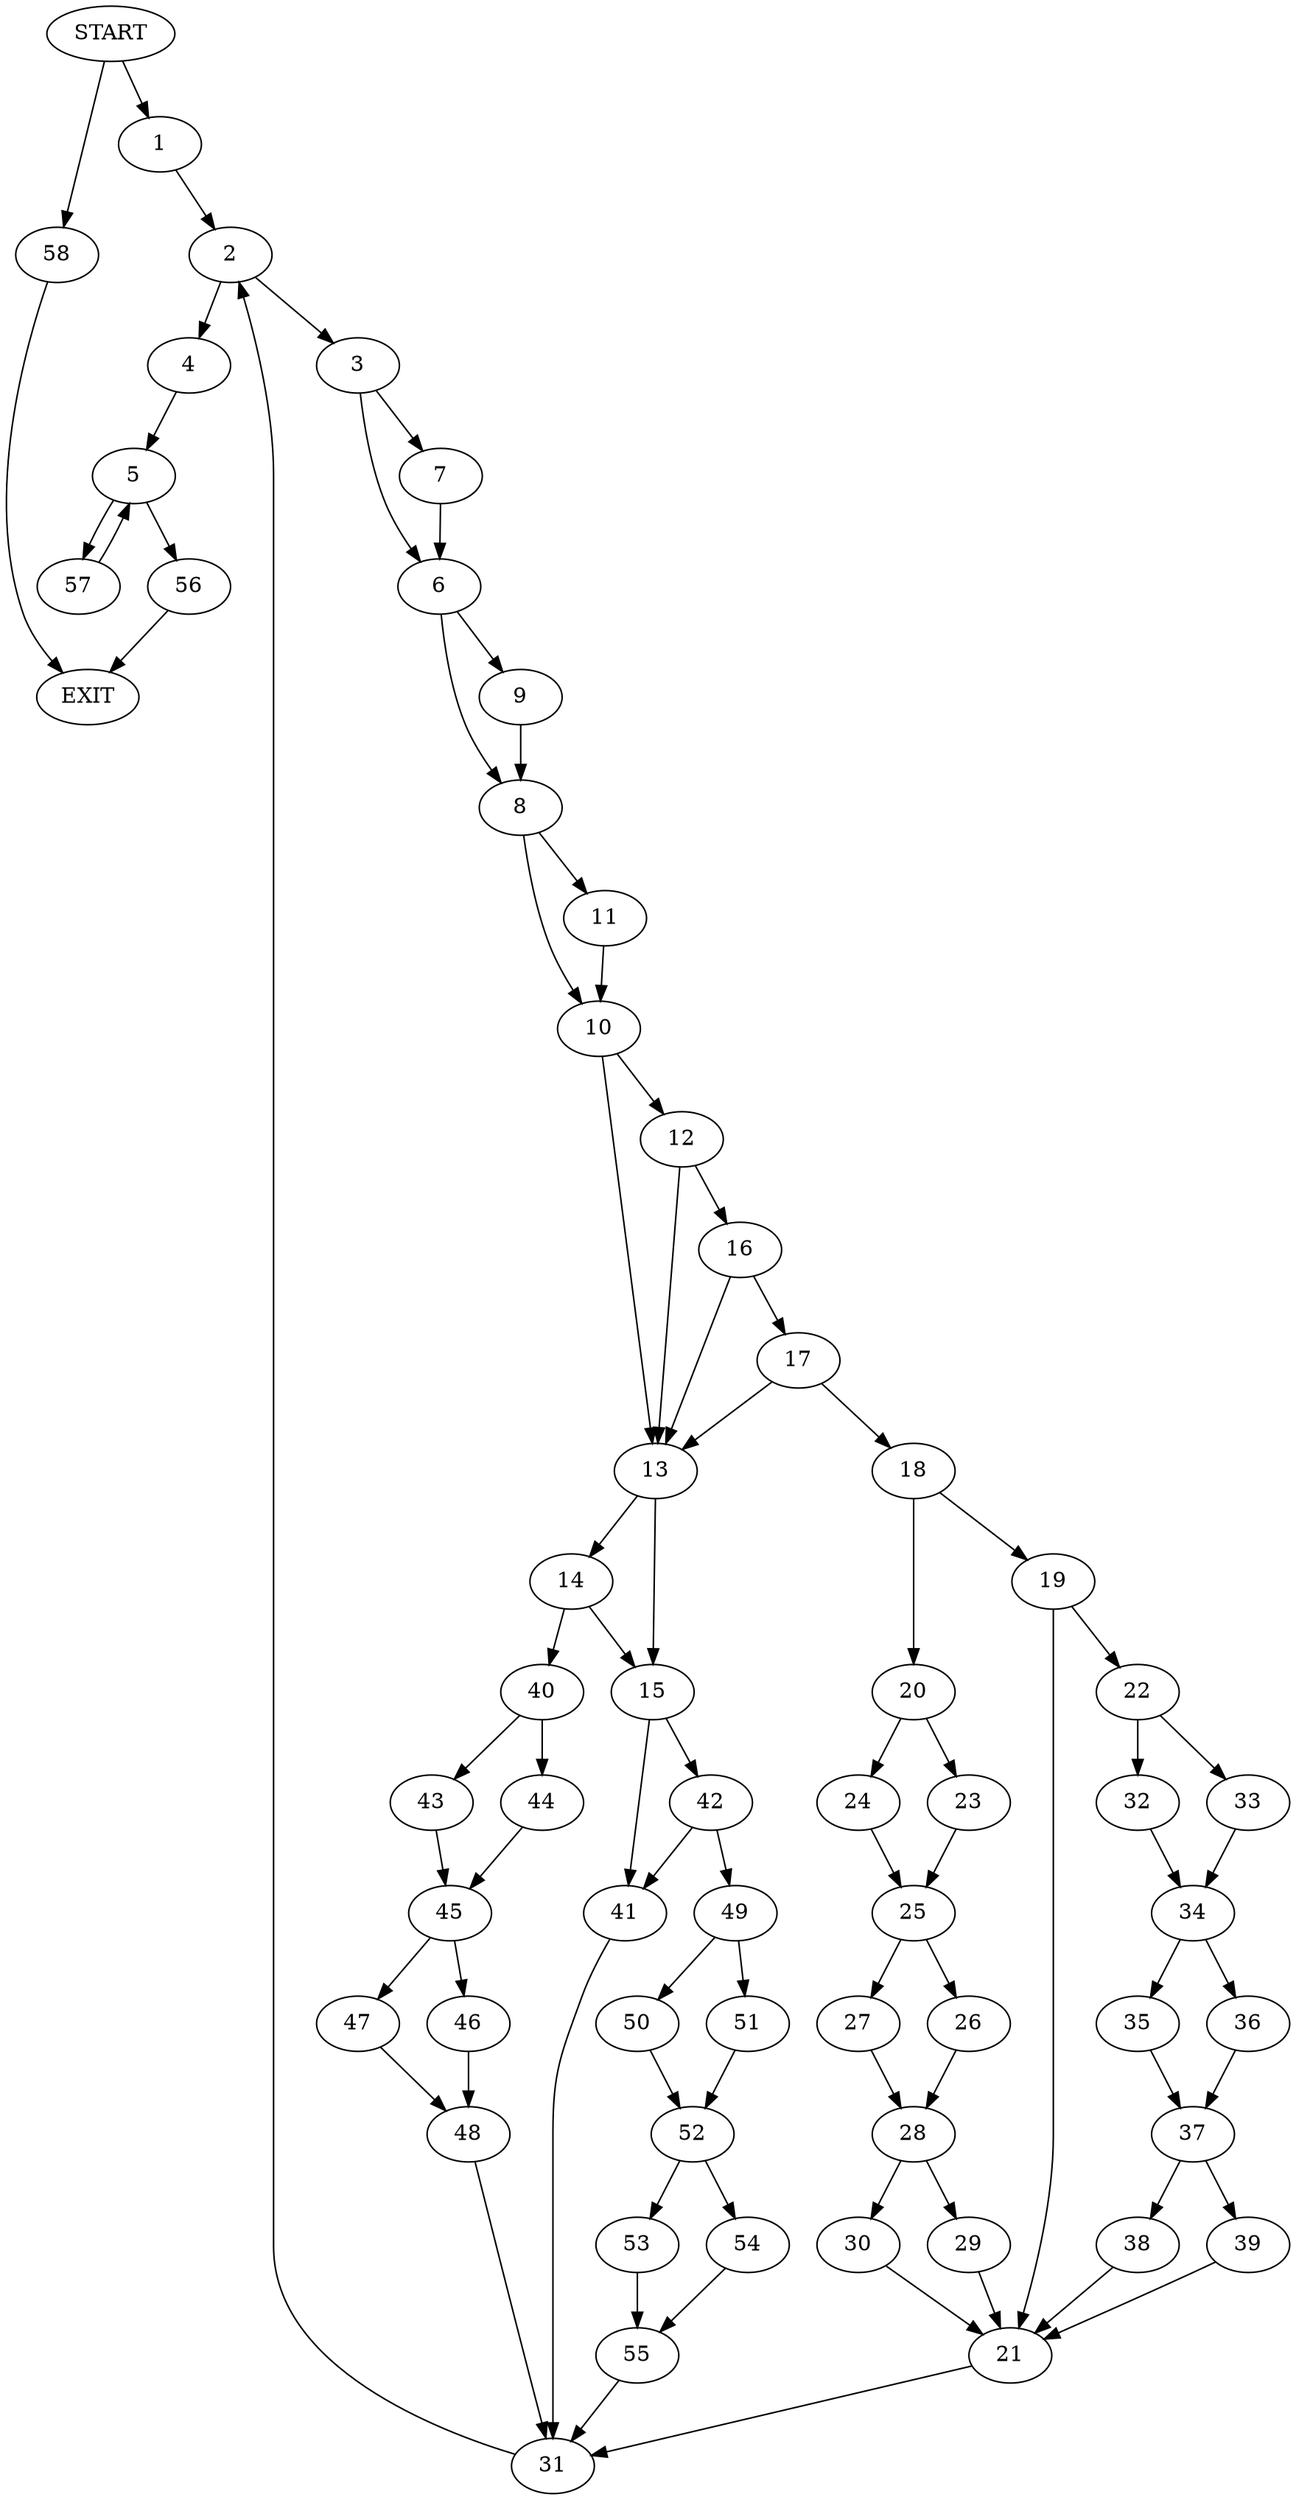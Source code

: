digraph {
0 [label="START"]
59 [label="EXIT"]
0 -> 1
1 -> 2
2 -> 3
2 -> 4
4 -> 5
3 -> 6
3 -> 7
7 -> 6
6 -> 8
6 -> 9
8 -> 10
8 -> 11
9 -> 8
10 -> 12
10 -> 13
11 -> 10
13 -> 14
13 -> 15
12 -> 13
12 -> 16
16 -> 17
16 -> 13
17 -> 13
17 -> 18
18 -> 19
18 -> 20
19 -> 21
19 -> 22
20 -> 23
20 -> 24
23 -> 25
24 -> 25
25 -> 26
25 -> 27
26 -> 28
27 -> 28
28 -> 29
28 -> 30
30 -> 21
29 -> 21
21 -> 31
22 -> 32
22 -> 33
33 -> 34
32 -> 34
34 -> 35
34 -> 36
35 -> 37
36 -> 37
37 -> 38
37 -> 39
39 -> 21
38 -> 21
31 -> 2
14 -> 40
14 -> 15
15 -> 41
15 -> 42
40 -> 43
40 -> 44
44 -> 45
43 -> 45
45 -> 46
45 -> 47
47 -> 48
46 -> 48
48 -> 31
41 -> 31
42 -> 49
42 -> 41
49 -> 50
49 -> 51
51 -> 52
50 -> 52
52 -> 53
52 -> 54
53 -> 55
54 -> 55
55 -> 31
5 -> 56
5 -> 57
56 -> 59
57 -> 5
0 -> 58
58 -> 59
}
